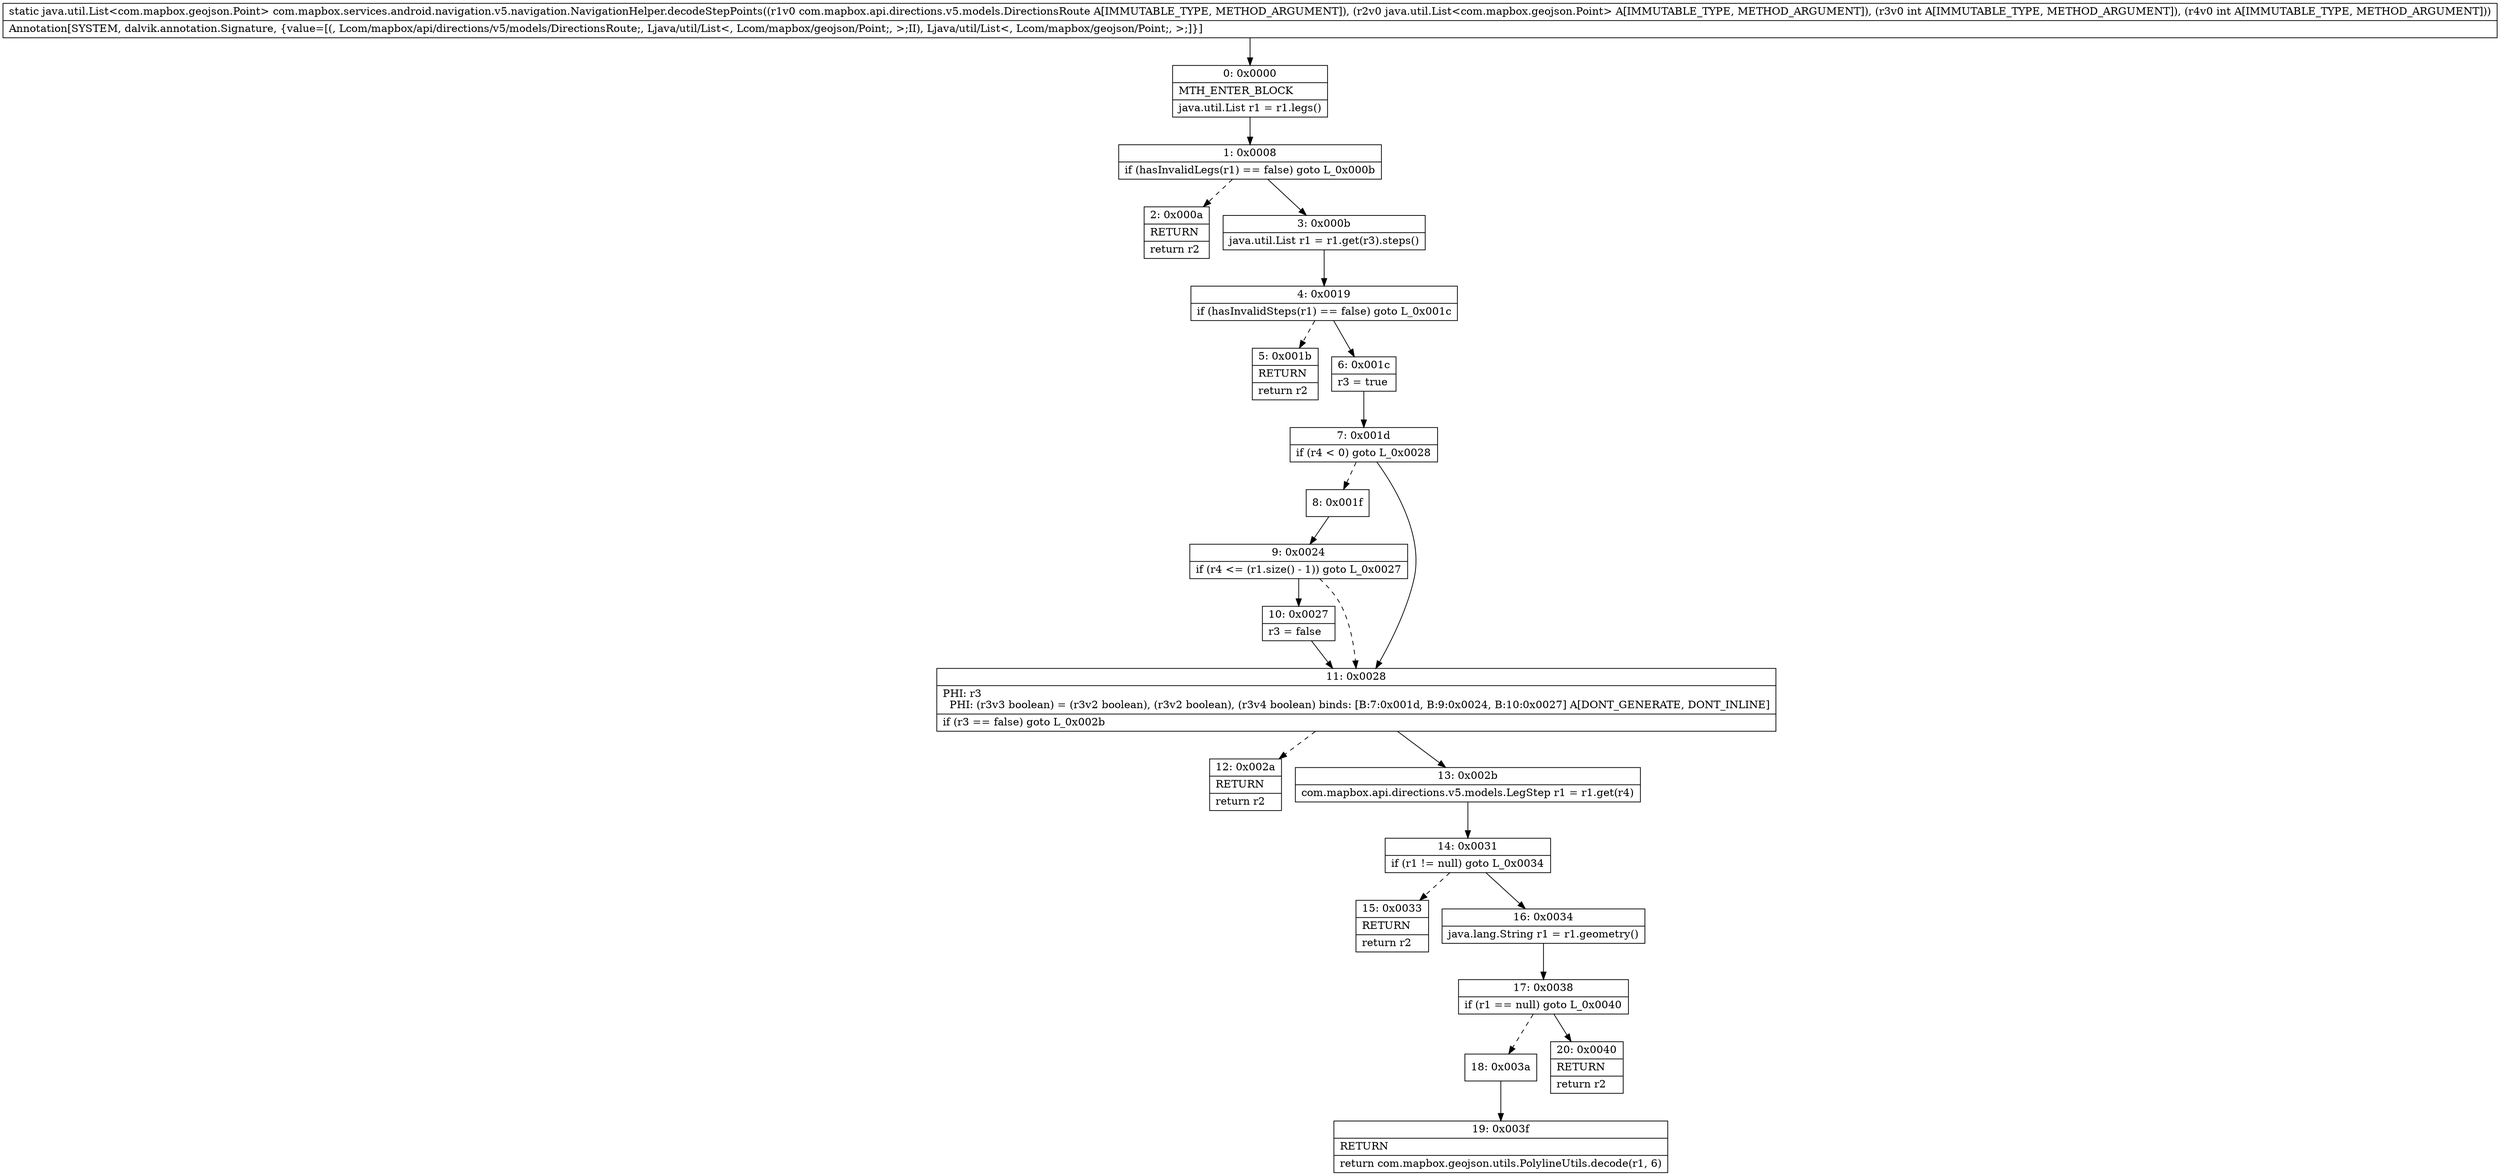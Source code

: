 digraph "CFG forcom.mapbox.services.android.navigation.v5.navigation.NavigationHelper.decodeStepPoints(Lcom\/mapbox\/api\/directions\/v5\/models\/DirectionsRoute;Ljava\/util\/List;II)Ljava\/util\/List;" {
Node_0 [shape=record,label="{0\:\ 0x0000|MTH_ENTER_BLOCK\l|java.util.List r1 = r1.legs()\l}"];
Node_1 [shape=record,label="{1\:\ 0x0008|if (hasInvalidLegs(r1) == false) goto L_0x000b\l}"];
Node_2 [shape=record,label="{2\:\ 0x000a|RETURN\l|return r2\l}"];
Node_3 [shape=record,label="{3\:\ 0x000b|java.util.List r1 = r1.get(r3).steps()\l}"];
Node_4 [shape=record,label="{4\:\ 0x0019|if (hasInvalidSteps(r1) == false) goto L_0x001c\l}"];
Node_5 [shape=record,label="{5\:\ 0x001b|RETURN\l|return r2\l}"];
Node_6 [shape=record,label="{6\:\ 0x001c|r3 = true\l}"];
Node_7 [shape=record,label="{7\:\ 0x001d|if (r4 \< 0) goto L_0x0028\l}"];
Node_8 [shape=record,label="{8\:\ 0x001f}"];
Node_9 [shape=record,label="{9\:\ 0x0024|if (r4 \<= (r1.size() \- 1)) goto L_0x0027\l}"];
Node_10 [shape=record,label="{10\:\ 0x0027|r3 = false\l}"];
Node_11 [shape=record,label="{11\:\ 0x0028|PHI: r3 \l  PHI: (r3v3 boolean) = (r3v2 boolean), (r3v2 boolean), (r3v4 boolean) binds: [B:7:0x001d, B:9:0x0024, B:10:0x0027] A[DONT_GENERATE, DONT_INLINE]\l|if (r3 == false) goto L_0x002b\l}"];
Node_12 [shape=record,label="{12\:\ 0x002a|RETURN\l|return r2\l}"];
Node_13 [shape=record,label="{13\:\ 0x002b|com.mapbox.api.directions.v5.models.LegStep r1 = r1.get(r4)\l}"];
Node_14 [shape=record,label="{14\:\ 0x0031|if (r1 != null) goto L_0x0034\l}"];
Node_15 [shape=record,label="{15\:\ 0x0033|RETURN\l|return r2\l}"];
Node_16 [shape=record,label="{16\:\ 0x0034|java.lang.String r1 = r1.geometry()\l}"];
Node_17 [shape=record,label="{17\:\ 0x0038|if (r1 == null) goto L_0x0040\l}"];
Node_18 [shape=record,label="{18\:\ 0x003a}"];
Node_19 [shape=record,label="{19\:\ 0x003f|RETURN\l|return com.mapbox.geojson.utils.PolylineUtils.decode(r1, 6)\l}"];
Node_20 [shape=record,label="{20\:\ 0x0040|RETURN\l|return r2\l}"];
MethodNode[shape=record,label="{static java.util.List\<com.mapbox.geojson.Point\> com.mapbox.services.android.navigation.v5.navigation.NavigationHelper.decodeStepPoints((r1v0 com.mapbox.api.directions.v5.models.DirectionsRoute A[IMMUTABLE_TYPE, METHOD_ARGUMENT]), (r2v0 java.util.List\<com.mapbox.geojson.Point\> A[IMMUTABLE_TYPE, METHOD_ARGUMENT]), (r3v0 int A[IMMUTABLE_TYPE, METHOD_ARGUMENT]), (r4v0 int A[IMMUTABLE_TYPE, METHOD_ARGUMENT]))  | Annotation[SYSTEM, dalvik.annotation.Signature, \{value=[(, Lcom\/mapbox\/api\/directions\/v5\/models\/DirectionsRoute;, Ljava\/util\/List\<, Lcom\/mapbox\/geojson\/Point;, \>;II), Ljava\/util\/List\<, Lcom\/mapbox\/geojson\/Point;, \>;]\}]\l}"];
MethodNode -> Node_0;
Node_0 -> Node_1;
Node_1 -> Node_2[style=dashed];
Node_1 -> Node_3;
Node_3 -> Node_4;
Node_4 -> Node_5[style=dashed];
Node_4 -> Node_6;
Node_6 -> Node_7;
Node_7 -> Node_8[style=dashed];
Node_7 -> Node_11;
Node_8 -> Node_9;
Node_9 -> Node_10;
Node_9 -> Node_11[style=dashed];
Node_10 -> Node_11;
Node_11 -> Node_12[style=dashed];
Node_11 -> Node_13;
Node_13 -> Node_14;
Node_14 -> Node_15[style=dashed];
Node_14 -> Node_16;
Node_16 -> Node_17;
Node_17 -> Node_18[style=dashed];
Node_17 -> Node_20;
Node_18 -> Node_19;
}


